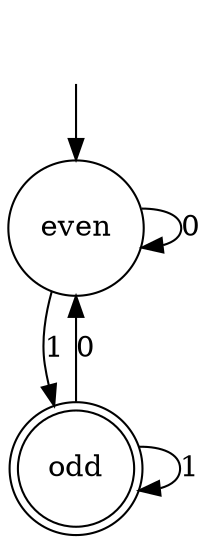 digraph Automaton {

even [shape = circle];

_nil [style = invis];

odd [shape = doublecircle];

odd -> odd [label = "1"];

_nil -> even;

even -> odd [label = "1"];

odd -> even [label = "0"];

even -> even [label = "0"];

}
